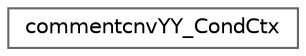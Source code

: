digraph "Graphical Class Hierarchy"
{
 // INTERACTIVE_SVG=YES
 // LATEX_PDF_SIZE
  bgcolor="transparent";
  edge [fontname=Helvetica,fontsize=10,labelfontname=Helvetica,labelfontsize=10];
  node [fontname=Helvetica,fontsize=10,shape=box,height=0.2,width=0.4];
  rankdir="LR";
  Node0 [label="commentcnvYY_CondCtx",height=0.2,width=0.4,color="grey40", fillcolor="white", style="filled",URL="$d2/daa/structcommentcnv_y_y___cond_ctx.html",tooltip=" "];
}
